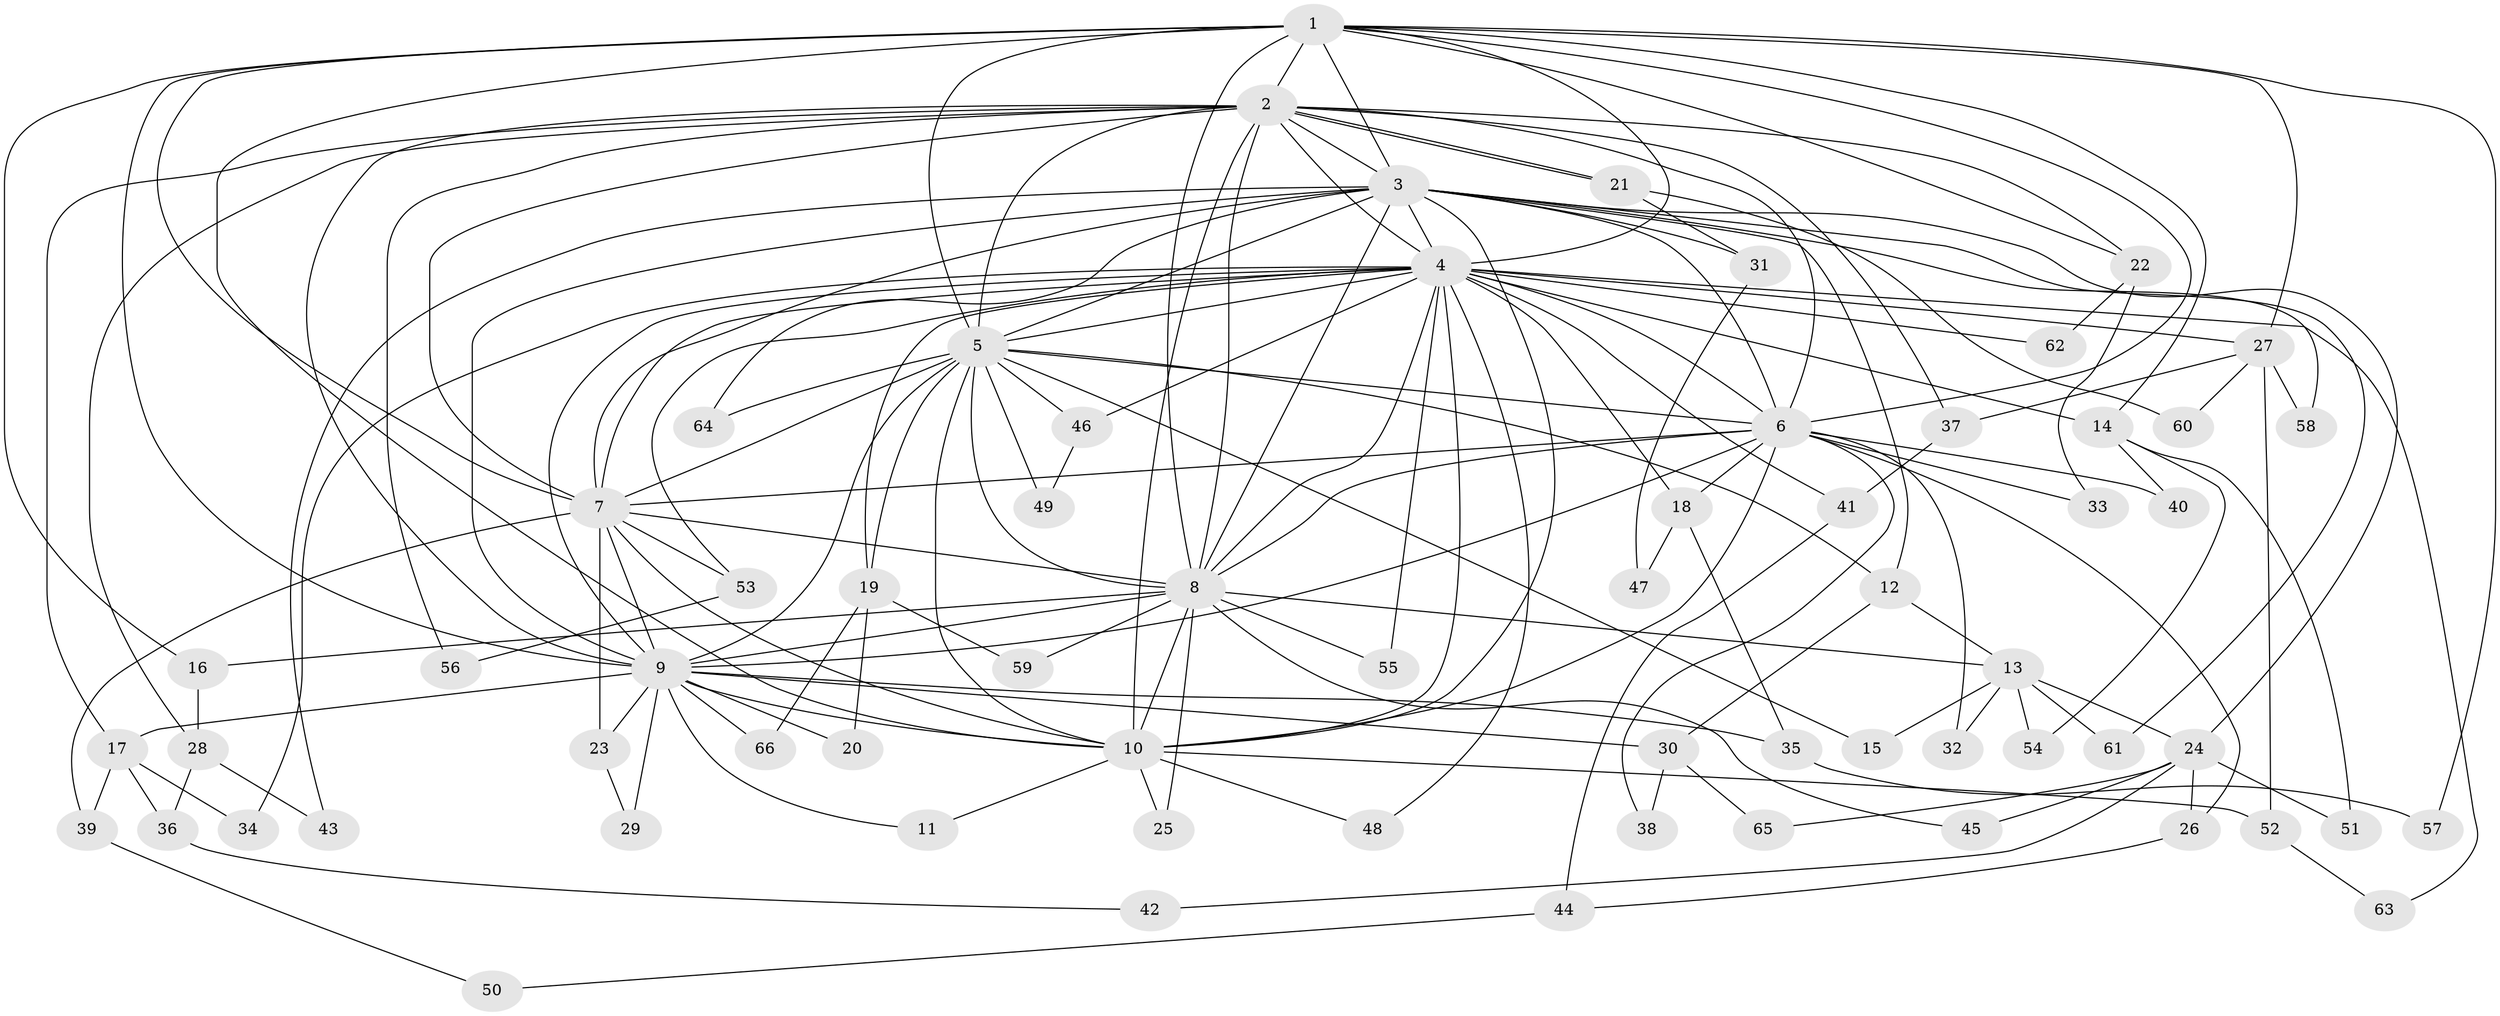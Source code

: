 // Generated by graph-tools (version 1.1) at 2025/35/03/09/25 02:35:02]
// undirected, 66 vertices, 157 edges
graph export_dot {
graph [start="1"]
  node [color=gray90,style=filled];
  1;
  2;
  3;
  4;
  5;
  6;
  7;
  8;
  9;
  10;
  11;
  12;
  13;
  14;
  15;
  16;
  17;
  18;
  19;
  20;
  21;
  22;
  23;
  24;
  25;
  26;
  27;
  28;
  29;
  30;
  31;
  32;
  33;
  34;
  35;
  36;
  37;
  38;
  39;
  40;
  41;
  42;
  43;
  44;
  45;
  46;
  47;
  48;
  49;
  50;
  51;
  52;
  53;
  54;
  55;
  56;
  57;
  58;
  59;
  60;
  61;
  62;
  63;
  64;
  65;
  66;
  1 -- 2;
  1 -- 3;
  1 -- 4;
  1 -- 5;
  1 -- 6;
  1 -- 7;
  1 -- 8;
  1 -- 9;
  1 -- 10;
  1 -- 14;
  1 -- 16;
  1 -- 22;
  1 -- 27;
  1 -- 57;
  2 -- 3;
  2 -- 4;
  2 -- 5;
  2 -- 6;
  2 -- 7;
  2 -- 8;
  2 -- 9;
  2 -- 10;
  2 -- 17;
  2 -- 21;
  2 -- 21;
  2 -- 22;
  2 -- 28;
  2 -- 37;
  2 -- 56;
  3 -- 4;
  3 -- 5;
  3 -- 6;
  3 -- 7;
  3 -- 8;
  3 -- 9;
  3 -- 10;
  3 -- 12;
  3 -- 24;
  3 -- 31;
  3 -- 43;
  3 -- 58;
  3 -- 61;
  3 -- 64;
  4 -- 5;
  4 -- 6;
  4 -- 7;
  4 -- 8;
  4 -- 9;
  4 -- 10;
  4 -- 14;
  4 -- 18;
  4 -- 19;
  4 -- 27;
  4 -- 34;
  4 -- 41;
  4 -- 46;
  4 -- 48;
  4 -- 53;
  4 -- 55;
  4 -- 62;
  4 -- 63;
  5 -- 6;
  5 -- 7;
  5 -- 8;
  5 -- 9;
  5 -- 10;
  5 -- 12;
  5 -- 15;
  5 -- 19;
  5 -- 46;
  5 -- 49;
  5 -- 64;
  6 -- 7;
  6 -- 8;
  6 -- 9;
  6 -- 10;
  6 -- 18;
  6 -- 26;
  6 -- 32;
  6 -- 33;
  6 -- 38;
  6 -- 40;
  7 -- 8;
  7 -- 9;
  7 -- 10;
  7 -- 23;
  7 -- 39;
  7 -- 53;
  8 -- 9;
  8 -- 10;
  8 -- 13;
  8 -- 16;
  8 -- 25;
  8 -- 45;
  8 -- 55;
  8 -- 59;
  9 -- 10;
  9 -- 11;
  9 -- 17;
  9 -- 20;
  9 -- 23;
  9 -- 29;
  9 -- 30;
  9 -- 35;
  9 -- 66;
  10 -- 11;
  10 -- 25;
  10 -- 48;
  10 -- 52;
  12 -- 13;
  12 -- 30;
  13 -- 15;
  13 -- 24;
  13 -- 32;
  13 -- 54;
  13 -- 61;
  14 -- 40;
  14 -- 51;
  14 -- 54;
  16 -- 28;
  17 -- 34;
  17 -- 36;
  17 -- 39;
  18 -- 35;
  18 -- 47;
  19 -- 20;
  19 -- 59;
  19 -- 66;
  21 -- 31;
  21 -- 60;
  22 -- 33;
  22 -- 62;
  23 -- 29;
  24 -- 26;
  24 -- 42;
  24 -- 45;
  24 -- 51;
  24 -- 65;
  26 -- 44;
  27 -- 37;
  27 -- 52;
  27 -- 58;
  27 -- 60;
  28 -- 36;
  28 -- 43;
  30 -- 38;
  30 -- 65;
  31 -- 47;
  35 -- 57;
  36 -- 42;
  37 -- 41;
  39 -- 50;
  41 -- 44;
  44 -- 50;
  46 -- 49;
  52 -- 63;
  53 -- 56;
}
